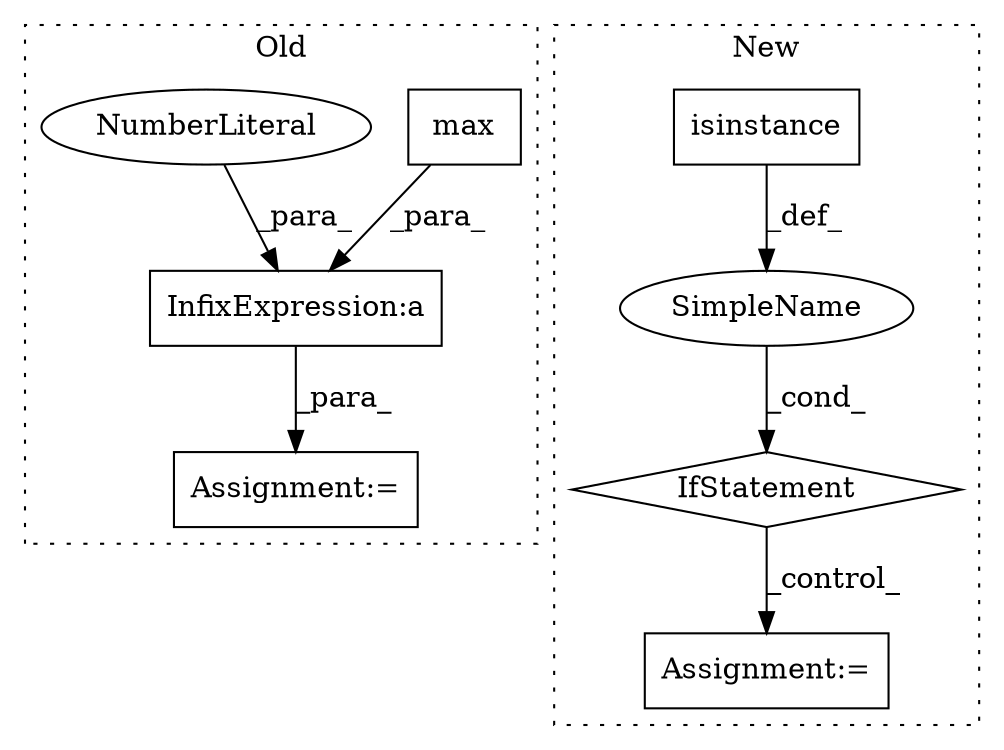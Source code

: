 digraph G {
subgraph cluster0 {
1 [label="max" a="32" s="874,879" l="4,1" shape="box"];
6 [label="InfixExpression:a" a="27" s="896" l="3" shape="box"];
7 [label="Assignment:=" a="7" s="865" l="1" shape="box"];
8 [label="NumberLiteral" a="34" s="899" l="5" shape="ellipse"];
label = "Old";
style="dotted";
}
subgraph cluster1 {
2 [label="isinstance" a="32" s="1044,1069" l="11,1" shape="box"];
3 [label="IfStatement" a="25" s="1040,1070" l="4,2" shape="diamond"];
4 [label="Assignment:=" a="7" s="1299" l="1" shape="box"];
5 [label="SimpleName" a="42" s="" l="" shape="ellipse"];
label = "New";
style="dotted";
}
1 -> 6 [label="_para_"];
2 -> 5 [label="_def_"];
3 -> 4 [label="_control_"];
5 -> 3 [label="_cond_"];
6 -> 7 [label="_para_"];
8 -> 6 [label="_para_"];
}